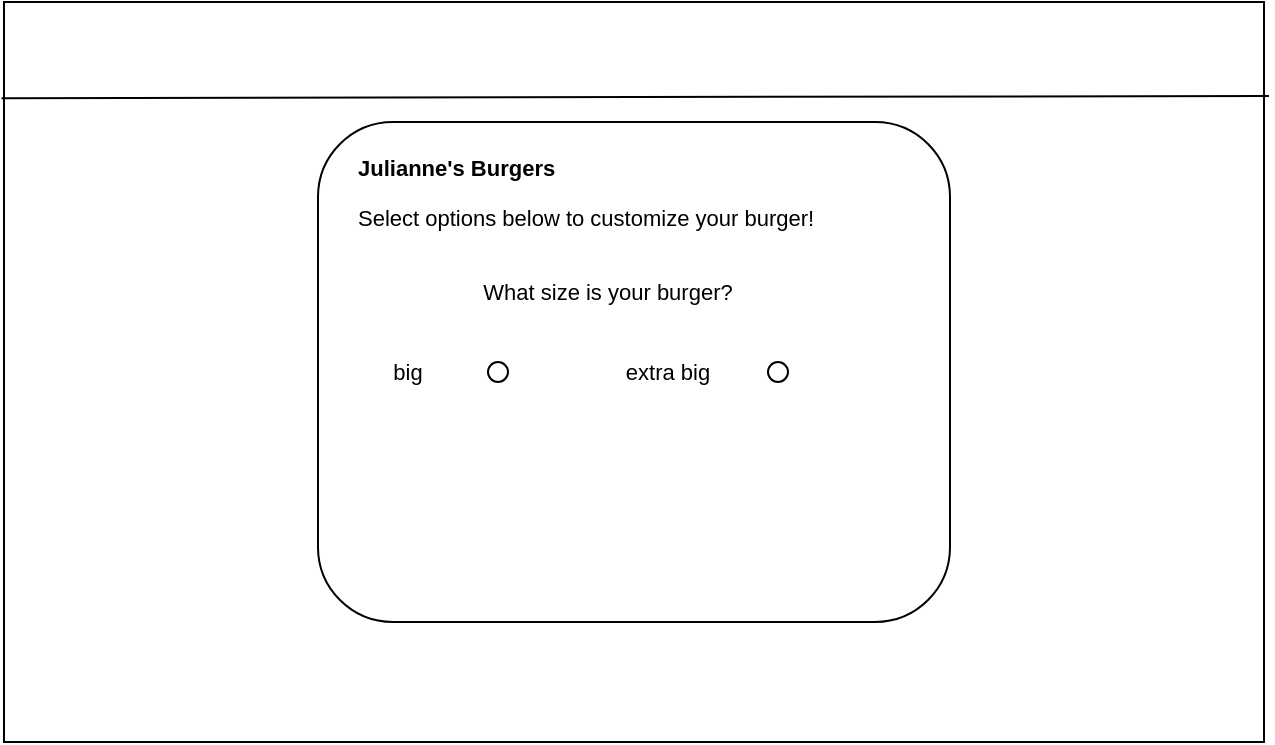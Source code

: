 <mxfile>
    <diagram id="S4dcNhEg9uauxtraAsRx" name="Page-1">
        <mxGraphModel dx="666" dy="486" grid="1" gridSize="10" guides="1" tooltips="1" connect="1" arrows="1" fold="1" page="1" pageScale="1" pageWidth="827" pageHeight="1169" math="0" shadow="0">
            <root>
                <mxCell id="0"/>
                <mxCell id="1" parent="0"/>
                <mxCell id="39" value="" style="rounded=0;whiteSpace=wrap;html=1;" vertex="1" parent="1">
                    <mxGeometry x="98" y="400" width="630" height="370" as="geometry"/>
                </mxCell>
                <mxCell id="40" value="" style="edgeStyle=none;orthogonalLoop=1;jettySize=auto;html=1;exitX=-0.002;exitY=0.13;exitDx=0;exitDy=0;exitPerimeter=0;entryX=1.004;entryY=0.127;entryDx=0;entryDy=0;entryPerimeter=0;rounded=0;endArrow=none;endFill=0;" edge="1" parent="1" source="39" target="39">
                    <mxGeometry width="80" relative="1" as="geometry">
                        <mxPoint x="450" y="860" as="sourcePoint"/>
                        <mxPoint x="530" y="860" as="targetPoint"/>
                        <Array as="points"/>
                    </mxGeometry>
                </mxCell>
                <mxCell id="41" value="" style="rounded=1;whiteSpace=wrap;html=1;" vertex="1" parent="1">
                    <mxGeometry x="255" y="460" width="316" height="250" as="geometry"/>
                </mxCell>
                <mxCell id="42" value="&lt;h1 style=&quot;font-size: 11px;&quot;&gt;Julianne's Burgers&lt;/h1&gt;&lt;p style=&quot;font-size: 11px;&quot;&gt;Select options below to customize your burger!&lt;/p&gt;" style="text;html=1;strokeColor=none;fillColor=none;spacing=5;spacingTop=-20;whiteSpace=wrap;overflow=hidden;rounded=0;fontSize=11;" vertex="1" parent="1">
                    <mxGeometry x="270" y="480" width="280" height="40" as="geometry"/>
                </mxCell>
                <mxCell id="43" value="What size is your burger?" style="text;html=1;strokeColor=none;fillColor=none;align=center;verticalAlign=middle;whiteSpace=wrap;rounded=0;fontSize=11;" vertex="1" parent="1">
                    <mxGeometry x="270" y="530" width="260" height="30" as="geometry"/>
                </mxCell>
                <mxCell id="44" value="big" style="text;html=1;strokeColor=none;fillColor=none;align=center;verticalAlign=middle;whiteSpace=wrap;rounded=0;fontSize=11;" vertex="1" parent="1">
                    <mxGeometry x="270" y="570" width="60" height="30" as="geometry"/>
                </mxCell>
                <mxCell id="45" value="extra big" style="text;html=1;strokeColor=none;fillColor=none;align=center;verticalAlign=middle;whiteSpace=wrap;rounded=0;fontSize=11;" vertex="1" parent="1">
                    <mxGeometry x="400" y="570" width="60" height="30" as="geometry"/>
                </mxCell>
                <mxCell id="46" value="" style="ellipse;whiteSpace=wrap;html=1;aspect=fixed;fontSize=11;" vertex="1" parent="1">
                    <mxGeometry x="340" y="580" width="10" height="10" as="geometry"/>
                </mxCell>
                <mxCell id="47" value="" style="ellipse;whiteSpace=wrap;html=1;aspect=fixed;fontSize=11;" vertex="1" parent="1">
                    <mxGeometry x="480" y="580" width="10" height="10" as="geometry"/>
                </mxCell>
            </root>
        </mxGraphModel>
    </diagram>
</mxfile>